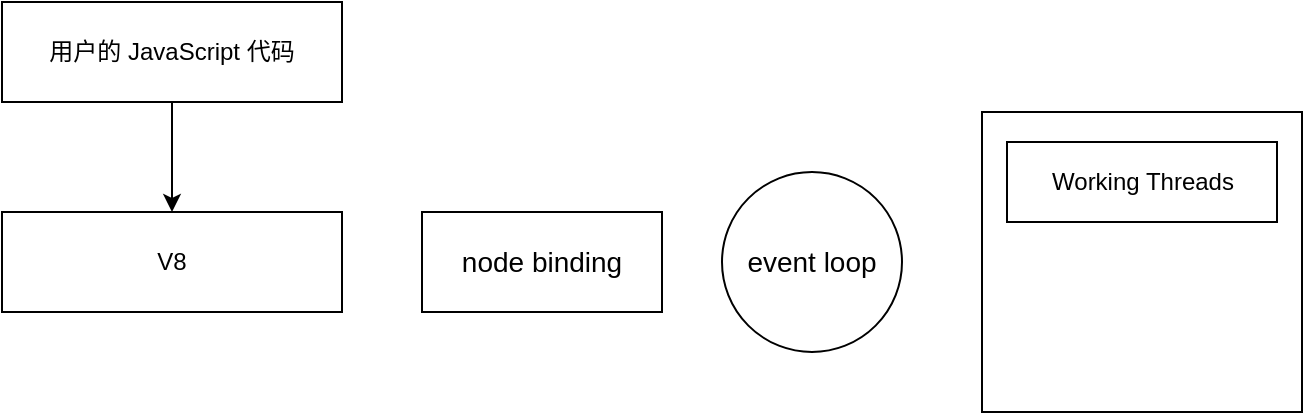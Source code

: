 <mxfile version="13.7.9" type="embed"><diagram id="qwi1iqWoGH-K7fIGJ69R" name="Page-1"><mxGraphModel dx="1535" dy="706" grid="1" gridSize="10" guides="1" tooltips="1" connect="1" arrows="1" fold="1" page="1" pageScale="1" pageWidth="850" pageHeight="1100" math="0" shadow="0"><root><mxCell id="0"/><mxCell id="1" parent="0"/><mxCell id="6" style="edgeStyle=orthogonalEdgeStyle;rounded=0;orthogonalLoop=1;jettySize=auto;html=1;exitX=0.5;exitY=1;exitDx=0;exitDy=0;entryX=0.5;entryY=0;entryDx=0;entryDy=0;" edge="1" parent="1" source="2" target="3"><mxGeometry relative="1" as="geometry"/></mxCell><mxCell id="2" value="用户的 JavaScript 代码" style="rounded=0;whiteSpace=wrap;html=1;" vertex="1" parent="1"><mxGeometry x="-850" y="120" width="170" height="50" as="geometry"/></mxCell><mxCell id="3" value="V8" style="rounded=0;whiteSpace=wrap;html=1;" vertex="1" parent="1"><mxGeometry x="-850" y="225" width="170" height="50" as="geometry"/></mxCell><mxCell id="5" value="&lt;font style=&quot;font-size: 14px&quot;&gt;node binding&lt;/font&gt;" style="rounded=0;whiteSpace=wrap;html=1;" vertex="1" parent="1"><mxGeometry x="-640" y="225" width="120" height="50" as="geometry"/></mxCell><mxCell id="7" value="&lt;font style=&quot;font-size: 14px&quot;&gt;event loop&lt;/font&gt;" style="ellipse;whiteSpace=wrap;html=1;aspect=fixed;" vertex="1" parent="1"><mxGeometry x="-490" y="205" width="90" height="90" as="geometry"/></mxCell><mxCell id="9" value="" style="rounded=0;whiteSpace=wrap;html=1;" vertex="1" parent="1"><mxGeometry x="-360" y="175" width="160" height="150" as="geometry"/></mxCell><mxCell id="10" value="Working Threads" style="rounded=0;whiteSpace=wrap;html=1;" vertex="1" parent="1"><mxGeometry x="-347.5" y="190" width="135" height="40" as="geometry"/></mxCell></root></mxGraphModel></diagram></mxfile>